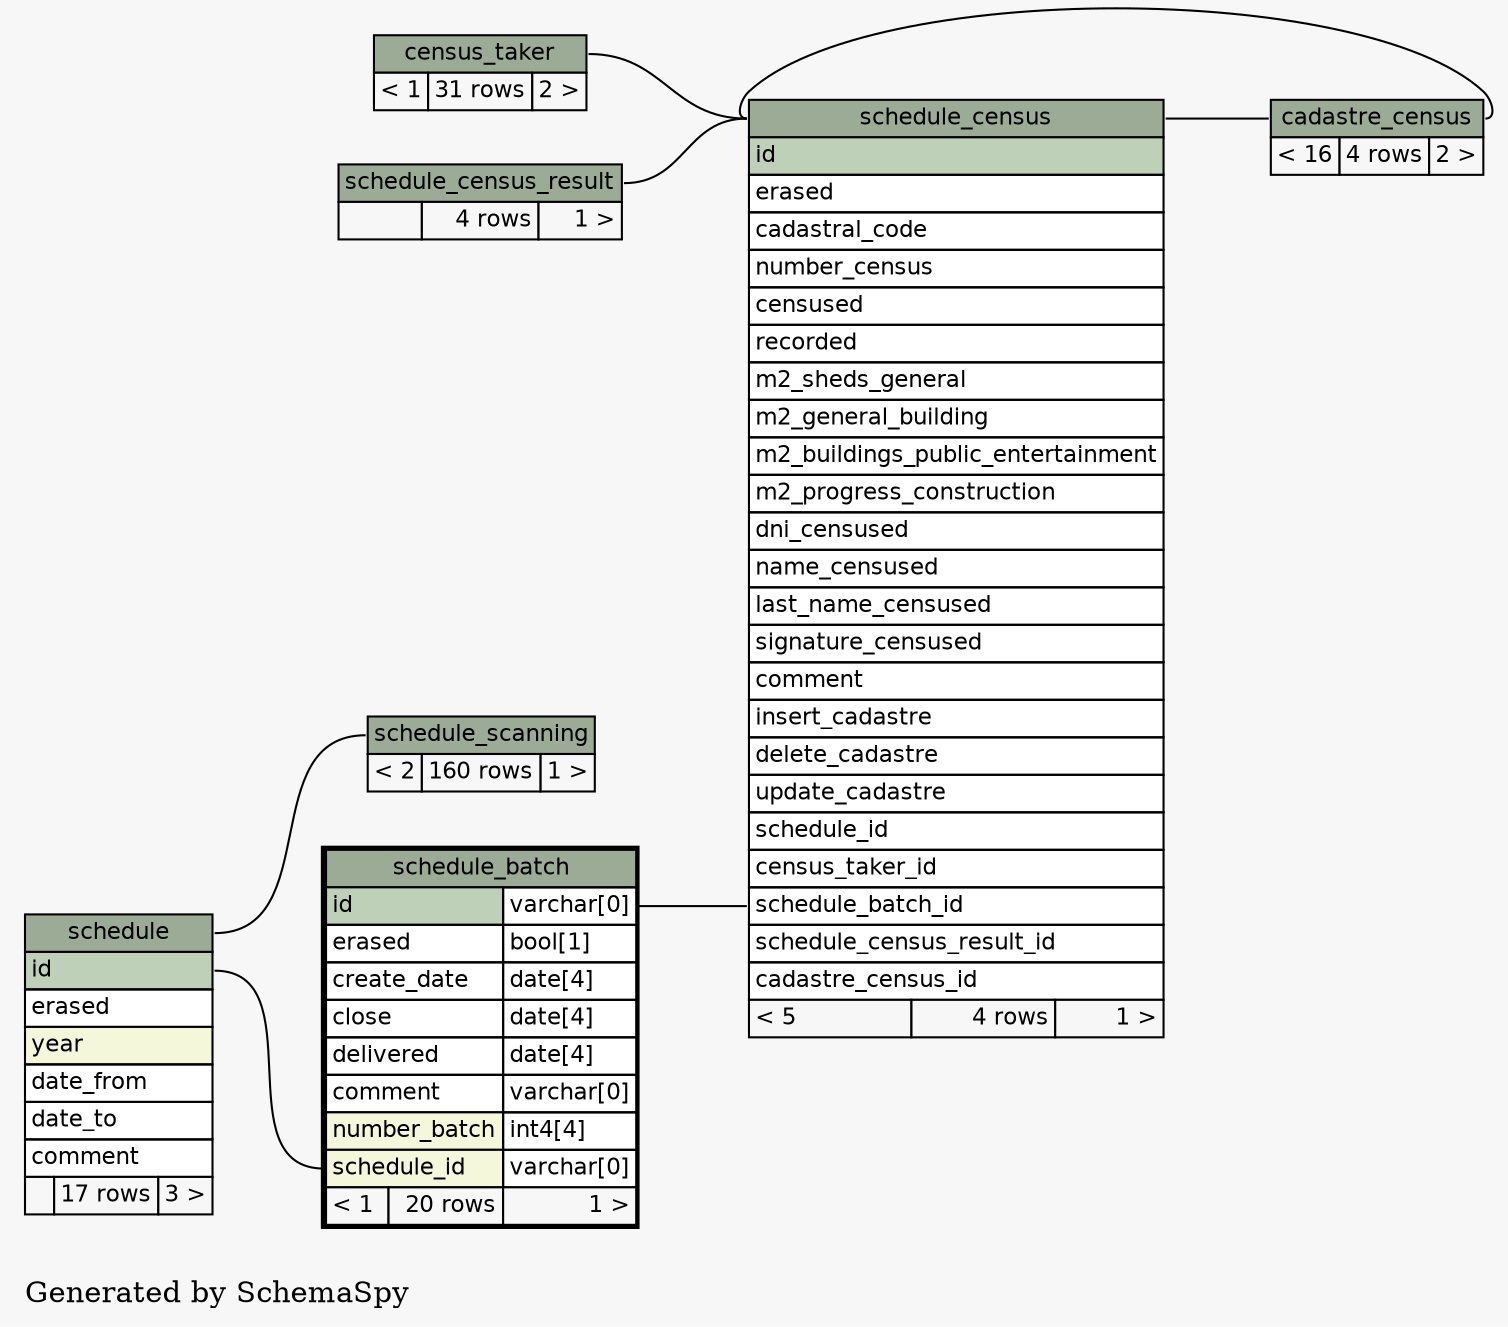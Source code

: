 // dot 2.38.0 on Linux 4.10.0-32-generic
digraph "twoDegreesRelationshipsGraph" {
  graph [
    rankdir="RL"
    bgcolor="#f7f7f7"
    label="\nGenerated by SchemaSpy"
    labeljust="l"
  ];
  node [
    fontname="Helvetica"
    fontsize="11"
    shape="plaintext"
  ];
  edge [
    arrowsize="0.8"
  ];
  "cadastre_census":"cadastre_census.heading":w -> "schedule_census":"schedule_census.heading":e [arrowtail=crowodot arrowhead=none];
  "schedule_batch":"schedule_id":w -> "schedule":"id":e [arrowtail=crowtee arrowhead=none];
  "schedule_census":"schedule_census.heading":w -> "cadastre_census":"cadastre_census.heading":e [arrowtail=crowtee arrowhead=none];
  "schedule_census":"schedule_census.heading":w -> "census_taker":"census_taker.heading":e [arrowtail=crowtee arrowhead=none];
  "schedule_census":"schedule_batch_id":w -> "schedule_batch":"id.type":e [arrowtail=crowodot arrowhead=none];
  "schedule_census":"schedule_census.heading":w -> "schedule_census_result":"schedule_census_result.heading":e [arrowtail=crowtee arrowhead=none];
  "schedule_scanning":"schedule_scanning.heading":w -> "schedule":"schedule.heading":e [arrowtail=crowtee arrowhead=none];
  "cadastre_census" [
    label=<
    <TABLE BORDER="0" CELLBORDER="1" CELLSPACING="0" BGCOLOR="#ffffff">
      <TR><TD PORT="cadastre_census.heading" COLSPAN="3" BGCOLOR="#9bab96" ALIGN="CENTER">cadastre_census</TD></TR>
      <TR><TD ALIGN="LEFT" BGCOLOR="#f7f7f7">&lt; 16</TD><TD ALIGN="RIGHT" BGCOLOR="#f7f7f7">4 rows</TD><TD ALIGN="RIGHT" BGCOLOR="#f7f7f7">2 &gt;</TD></TR>
    </TABLE>>
    URL="cadastre_census.html#graph"
    tooltip="cadastre_census"
  ];
  "census_taker" [
    label=<
    <TABLE BORDER="0" CELLBORDER="1" CELLSPACING="0" BGCOLOR="#ffffff">
      <TR><TD PORT="census_taker.heading" COLSPAN="3" BGCOLOR="#9bab96" ALIGN="CENTER">census_taker</TD></TR>
      <TR><TD ALIGN="LEFT" BGCOLOR="#f7f7f7">&lt; 1</TD><TD ALIGN="RIGHT" BGCOLOR="#f7f7f7">31 rows</TD><TD ALIGN="RIGHT" BGCOLOR="#f7f7f7">2 &gt;</TD></TR>
    </TABLE>>
    URL="census_taker.html#graph"
    tooltip="census_taker"
  ];
  "schedule" [
    label=<
    <TABLE BORDER="0" CELLBORDER="1" CELLSPACING="0" BGCOLOR="#ffffff">
      <TR><TD PORT="schedule.heading" COLSPAN="3" BGCOLOR="#9bab96" ALIGN="CENTER">schedule</TD></TR>
      <TR><TD PORT="id" COLSPAN="3" BGCOLOR="#bed1b8" ALIGN="LEFT">id</TD></TR>
      <TR><TD PORT="erased" COLSPAN="3" ALIGN="LEFT">erased</TD></TR>
      <TR><TD PORT="year" COLSPAN="3" BGCOLOR="#f4f7da" ALIGN="LEFT">year</TD></TR>
      <TR><TD PORT="date_from" COLSPAN="3" ALIGN="LEFT">date_from</TD></TR>
      <TR><TD PORT="date_to" COLSPAN="3" ALIGN="LEFT">date_to</TD></TR>
      <TR><TD PORT="comment" COLSPAN="3" ALIGN="LEFT">comment</TD></TR>
      <TR><TD ALIGN="LEFT" BGCOLOR="#f7f7f7">  </TD><TD ALIGN="RIGHT" BGCOLOR="#f7f7f7">17 rows</TD><TD ALIGN="RIGHT" BGCOLOR="#f7f7f7">3 &gt;</TD></TR>
    </TABLE>>
    URL="schedule.html#graph"
    tooltip="schedule"
  ];
  "schedule_batch" [
    label=<
    <TABLE BORDER="2" CELLBORDER="1" CELLSPACING="0" BGCOLOR="#ffffff">
      <TR><TD PORT="schedule_batch.heading" COLSPAN="3" BGCOLOR="#9bab96" ALIGN="CENTER">schedule_batch</TD></TR>
      <TR><TD PORT="id" COLSPAN="2" BGCOLOR="#bed1b8" ALIGN="LEFT">id</TD><TD PORT="id.type" ALIGN="LEFT">varchar[0]</TD></TR>
      <TR><TD PORT="erased" COLSPAN="2" ALIGN="LEFT">erased</TD><TD PORT="erased.type" ALIGN="LEFT">bool[1]</TD></TR>
      <TR><TD PORT="create_date" COLSPAN="2" ALIGN="LEFT">create_date</TD><TD PORT="create_date.type" ALIGN="LEFT">date[4]</TD></TR>
      <TR><TD PORT="close" COLSPAN="2" ALIGN="LEFT">close</TD><TD PORT="close.type" ALIGN="LEFT">date[4]</TD></TR>
      <TR><TD PORT="delivered" COLSPAN="2" ALIGN="LEFT">delivered</TD><TD PORT="delivered.type" ALIGN="LEFT">date[4]</TD></TR>
      <TR><TD PORT="comment" COLSPAN="2" ALIGN="LEFT">comment</TD><TD PORT="comment.type" ALIGN="LEFT">varchar[0]</TD></TR>
      <TR><TD PORT="number_batch" COLSPAN="2" BGCOLOR="#f4f7da" ALIGN="LEFT">number_batch</TD><TD PORT="number_batch.type" ALIGN="LEFT">int4[4]</TD></TR>
      <TR><TD PORT="schedule_id" COLSPAN="2" BGCOLOR="#f4f7da" ALIGN="LEFT">schedule_id</TD><TD PORT="schedule_id.type" ALIGN="LEFT">varchar[0]</TD></TR>
      <TR><TD ALIGN="LEFT" BGCOLOR="#f7f7f7">&lt; 1</TD><TD ALIGN="RIGHT" BGCOLOR="#f7f7f7">20 rows</TD><TD ALIGN="RIGHT" BGCOLOR="#f7f7f7">1 &gt;</TD></TR>
    </TABLE>>
    URL="schedule_batch.html#"
    tooltip="schedule_batch"
  ];
  "schedule_census" [
    label=<
    <TABLE BORDER="0" CELLBORDER="1" CELLSPACING="0" BGCOLOR="#ffffff">
      <TR><TD PORT="schedule_census.heading" COLSPAN="3" BGCOLOR="#9bab96" ALIGN="CENTER">schedule_census</TD></TR>
      <TR><TD PORT="id" COLSPAN="3" BGCOLOR="#bed1b8" ALIGN="LEFT">id</TD></TR>
      <TR><TD PORT="erased" COLSPAN="3" ALIGN="LEFT">erased</TD></TR>
      <TR><TD PORT="cadastral_code" COLSPAN="3" ALIGN="LEFT">cadastral_code</TD></TR>
      <TR><TD PORT="number_census" COLSPAN="3" ALIGN="LEFT">number_census</TD></TR>
      <TR><TD PORT="censused" COLSPAN="3" ALIGN="LEFT">censused</TD></TR>
      <TR><TD PORT="recorded" COLSPAN="3" ALIGN="LEFT">recorded</TD></TR>
      <TR><TD PORT="m2_sheds_general" COLSPAN="3" ALIGN="LEFT">m2_sheds_general</TD></TR>
      <TR><TD PORT="m2_general_building" COLSPAN="3" ALIGN="LEFT">m2_general_building</TD></TR>
      <TR><TD PORT="m2_buildings_public_entertainment" COLSPAN="3" ALIGN="LEFT">m2_buildings_public_entertainment</TD></TR>
      <TR><TD PORT="m2_progress_construction" COLSPAN="3" ALIGN="LEFT">m2_progress_construction</TD></TR>
      <TR><TD PORT="dni_censused" COLSPAN="3" ALIGN="LEFT">dni_censused</TD></TR>
      <TR><TD PORT="name_censused" COLSPAN="3" ALIGN="LEFT">name_censused</TD></TR>
      <TR><TD PORT="last_name_censused" COLSPAN="3" ALIGN="LEFT">last_name_censused</TD></TR>
      <TR><TD PORT="signature_censused" COLSPAN="3" ALIGN="LEFT">signature_censused</TD></TR>
      <TR><TD PORT="comment" COLSPAN="3" ALIGN="LEFT">comment</TD></TR>
      <TR><TD PORT="insert_cadastre" COLSPAN="3" ALIGN="LEFT">insert_cadastre</TD></TR>
      <TR><TD PORT="delete_cadastre" COLSPAN="3" ALIGN="LEFT">delete_cadastre</TD></TR>
      <TR><TD PORT="update_cadastre" COLSPAN="3" ALIGN="LEFT">update_cadastre</TD></TR>
      <TR><TD PORT="schedule_id" COLSPAN="3" ALIGN="LEFT">schedule_id</TD></TR>
      <TR><TD PORT="census_taker_id" COLSPAN="3" ALIGN="LEFT">census_taker_id</TD></TR>
      <TR><TD PORT="schedule_batch_id" COLSPAN="3" ALIGN="LEFT">schedule_batch_id</TD></TR>
      <TR><TD PORT="schedule_census_result_id" COLSPAN="3" ALIGN="LEFT">schedule_census_result_id</TD></TR>
      <TR><TD PORT="cadastre_census_id" COLSPAN="3" ALIGN="LEFT">cadastre_census_id</TD></TR>
      <TR><TD ALIGN="LEFT" BGCOLOR="#f7f7f7">&lt; 5</TD><TD ALIGN="RIGHT" BGCOLOR="#f7f7f7">4 rows</TD><TD ALIGN="RIGHT" BGCOLOR="#f7f7f7">1 &gt;</TD></TR>
    </TABLE>>
    URL="schedule_census.html#graph"
    tooltip="schedule_census"
  ];
  "schedule_census_result" [
    label=<
    <TABLE BORDER="0" CELLBORDER="1" CELLSPACING="0" BGCOLOR="#ffffff">
      <TR><TD PORT="schedule_census_result.heading" COLSPAN="3" BGCOLOR="#9bab96" ALIGN="CENTER">schedule_census_result</TD></TR>
      <TR><TD ALIGN="LEFT" BGCOLOR="#f7f7f7">  </TD><TD ALIGN="RIGHT" BGCOLOR="#f7f7f7">4 rows</TD><TD ALIGN="RIGHT" BGCOLOR="#f7f7f7">1 &gt;</TD></TR>
    </TABLE>>
    URL="schedule_census_result.html#graph"
    tooltip="schedule_census_result"
  ];
  "schedule_scanning" [
    label=<
    <TABLE BORDER="0" CELLBORDER="1" CELLSPACING="0" BGCOLOR="#ffffff">
      <TR><TD PORT="schedule_scanning.heading" COLSPAN="3" BGCOLOR="#9bab96" ALIGN="CENTER">schedule_scanning</TD></TR>
      <TR><TD ALIGN="LEFT" BGCOLOR="#f7f7f7">&lt; 2</TD><TD ALIGN="RIGHT" BGCOLOR="#f7f7f7">160 rows</TD><TD ALIGN="RIGHT" BGCOLOR="#f7f7f7">1 &gt;</TD></TR>
    </TABLE>>
    URL="schedule_scanning.html#graph"
    tooltip="schedule_scanning"
  ];
}

